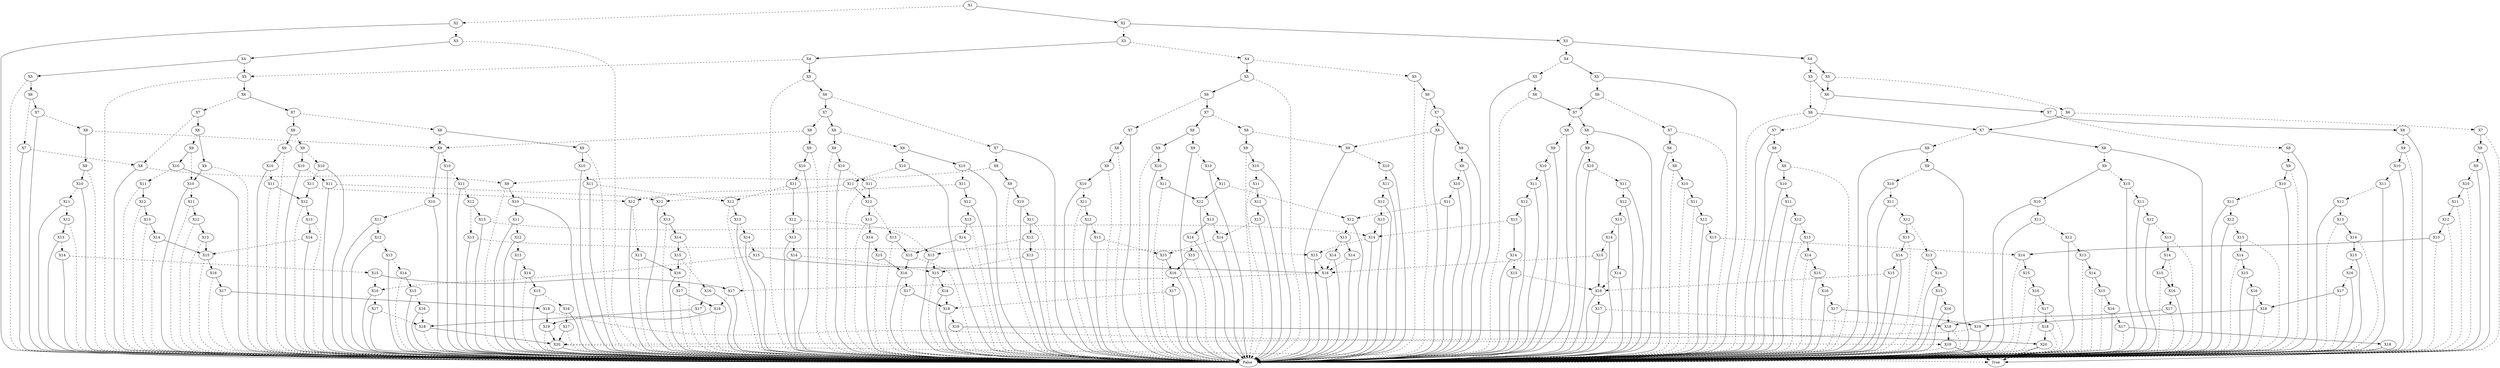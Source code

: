 digraph{140558034216528[label=X1]140558041349952[label="X2"]
140558034216528 -> 140558041349952[style=dashed label="" fontcolor = gray]
140558041343664[label="X3"]
140558041349952 -> 140558041343664[style=dashed label="" fontcolor = gray]
140558035255504[label="False"]
140558041343664 -> 140558035255504[style=dashed label="" fontcolor = gray]
140558033957360[label="X4 "]
140558041343664 -> 140558033957360 [label="" fontcolor = gray]
140558033958368[label="X5"]
140558033957360 -> 140558033958368[style=dashed label="" fontcolor = gray]
140558035255504[label="False"]
140558033958368 -> 140558035255504[style=dashed label="" fontcolor = gray]
140558039679184[label="X6 "]
140558033958368 -> 140558039679184 [label="" fontcolor = gray]
140558038868144[label="X7"]
140558039679184 -> 140558038868144[style=dashed label="" fontcolor = gray]
140558031782144[label="X8"]
140558038868144 -> 140558031782144[style=dashed label="" fontcolor = gray]
140558031794672[label="X9"]
140558031782144 -> 140558031794672[style=dashed label="" fontcolor = gray]
140558035255504[label="False"]
140558031794672 -> 140558035255504[style=dashed label="" fontcolor = gray]
140558031791984[label="X10 "]
140558031794672 -> 140558031791984 [label="" fontcolor = gray]
140558031789344[label="X11"]
140558031791984 -> 140558031789344[style=dashed label="" fontcolor = gray]
140558031785168[label="X12"]
140558031789344 -> 140558031785168[style=dashed label="" fontcolor = gray]
140558031791456[label="X13"]
140558031785168 -> 140558031791456[style=dashed label="" fontcolor = gray]
140558031789488[label="X14"]
140558031791456 -> 140558031789488[style=dashed label="" fontcolor = gray]
140558035255504[label="False"]
140558031789488 -> 140558035255504[style=dashed label="" fontcolor = gray]
140558031786656[label="X15 "]
140558031789488 -> 140558031786656 [label="" fontcolor = gray]
140558031791216[label="X16"]
140558031786656 -> 140558031791216[style=dashed label="" fontcolor = gray]
140558031783680[label="X17"]
140558031791216 -> 140558031783680[style=dashed label="" fontcolor = gray]
140558035255504[label="False"]
140558031783680 -> 140558035255504[style=dashed label="" fontcolor = gray]
140558031787808[label="X20 "]
140558031783680 -> 140558031787808 [label="" fontcolor = gray]
140558035260928[label="True"]
140558031787808 -> 140558035260928[style=dashed label="" fontcolor = gray]
140558035255504[label="False "]
140558031787808 -> 140558035255504 [label="" fontcolor = gray]
140558035255504[label="False "]
140558031791216 -> 140558035255504 [label="" fontcolor = gray]
140558035255504[label="False "]
140558031786656 -> 140558035255504 [label="" fontcolor = gray]
140558035255504[label="False "]
140558031791456 -> 140558035255504 [label="" fontcolor = gray]
140558035255504[label="False "]
140558031785168 -> 140558035255504 [label="" fontcolor = gray]
140558035255504[label="False "]
140558031789344 -> 140558035255504 [label="" fontcolor = gray]
140558035255504[label="False "]
140558031791984 -> 140558035255504 [label="" fontcolor = gray]
140558035255504[label="False "]
140558031782144 -> 140558035255504 [label="" fontcolor = gray]
140558031797168[label="X8 "]
140558038868144 -> 140558031797168 [label="" fontcolor = gray]
140558031784160[label="X9"]
140558031797168 -> 140558031784160[style=dashed label="" fontcolor = gray]
140558031796784[label="X10"]
140558031784160 -> 140558031796784[style=dashed label="" fontcolor = gray]
140558031786608[label="X11"]
140558031796784 -> 140558031786608[style=dashed label="" fontcolor = gray]
140558035255504[label="False"]
140558031786608 -> 140558035255504[style=dashed label="" fontcolor = gray]
140558031790928[label="X12 "]
140558031786608 -> 140558031790928 [label="" fontcolor = gray]
140558035255504[label="False"]
140558031790928 -> 140558035255504[style=dashed label="" fontcolor = gray]
140558031790688[label="X13 "]
140558031790928 -> 140558031790688 [label="" fontcolor = gray]
140558035255504[label="False"]
140558031790688 -> 140558035255504[style=dashed label="" fontcolor = gray]
140558031796016[label="X15 "]
140558031790688 -> 140558031796016 [label="" fontcolor = gray]
140558035255504[label="False"]
140558031796016 -> 140558035255504[style=dashed label="" fontcolor = gray]
140558031793472[label="X16 "]
140558031796016 -> 140558031793472 [label="" fontcolor = gray]
140558035255504[label="False"]
140558031793472 -> 140558035255504[style=dashed label="" fontcolor = gray]
140558031789104[label="X17 "]
140558031793472 -> 140558031789104 [label="" fontcolor = gray]
140558035255504[label="False"]
140558031789104 -> 140558035255504[style=dashed label="" fontcolor = gray]
140558031793040[label="X18 "]
140558031789104 -> 140558031793040 [label="" fontcolor = gray]
140558031793280[label="X19"]
140558031793040 -> 140558031793280[style=dashed label="" fontcolor = gray]
140558035255504[label="False"]
140558031793280 -> 140558035255504[style=dashed label="" fontcolor = gray]
140558035260928[label="True "]
140558031793280 -> 140558035260928 [label="" fontcolor = gray]
140558031785552[label="X19 "]
140558031793040 -> 140558031785552 [label="" fontcolor = gray]
140558035255504[label="False"]
140558031785552 -> 140558035255504[style=dashed label="" fontcolor = gray]
140558031787808[label="X20 "]
140558031785552 -> 140558031787808 [label="" fontcolor = gray]
140558035255504[label="False "]
140558031796784 -> 140558035255504 [label="" fontcolor = gray]
140558031793904[label="X10 "]
140558031784160 -> 140558031793904 [label="" fontcolor = gray]
140558031782288[label="X11"]
140558031793904 -> 140558031782288[style=dashed label="" fontcolor = gray]
140558035255504[label="False"]
140558031782288 -> 140558035255504[style=dashed label="" fontcolor = gray]
140558031789296[label="X12 "]
140558031782288 -> 140558031789296 [label="" fontcolor = gray]
140558035255504[label="False"]
140558031789296 -> 140558035255504[style=dashed label="" fontcolor = gray]
140558031789056[label="X13 "]
140558031789296 -> 140558031789056 [label="" fontcolor = gray]
140558035255504[label="False"]
140558031789056 -> 140558035255504[style=dashed label="" fontcolor = gray]
140558031797120[label="X14 "]
140558031789056 -> 140558031797120 [label="" fontcolor = gray]
140558035255504[label="False"]
140558031797120 -> 140558035255504[style=dashed label="" fontcolor = gray]
140558031796016[label="X15 "]
140558031797120 -> 140558031796016 [label="" fontcolor = gray]
140558035255504[label="False "]
140558031793904 -> 140558035255504 [label="" fontcolor = gray]
140558031790448[label="X9 "]
140558031797168 -> 140558031790448 [label="" fontcolor = gray]
140558035255504[label="False"]
140558031790448 -> 140558035255504[style=dashed label="" fontcolor = gray]
140558031796784[label="X10 "]
140558031790448 -> 140558031796784 [label="" fontcolor = gray]
140558038863248[label="X7 "]
140558039679184 -> 140558038863248 [label="" fontcolor = gray]
140558031796256[label="X8"]
140558038863248 -> 140558031796256[style=dashed label="" fontcolor = gray]
140558031794960[label="X9"]
140558031796256 -> 140558031794960[style=dashed label="" fontcolor = gray]
140558031796064[label="X10"]
140558031794960 -> 140558031796064[style=dashed label="" fontcolor = gray]
140558031787664[label="X11"]
140558031796064 -> 140558031787664[style=dashed label="" fontcolor = gray]
140558031791264[label="X12"]
140558031787664 -> 140558031791264[style=dashed label="" fontcolor = gray]
140558031788096[label="X13"]
140558031791264 -> 140558031788096[style=dashed label="" fontcolor = gray]
140558031786128[label="X15"]
140558031788096 -> 140558031786128[style=dashed label="" fontcolor = gray]
140558031783488[label="X16"]
140558031786128 -> 140558031783488[style=dashed label="" fontcolor = gray]
140558031782240[label="X17"]
140558031783488 -> 140558031782240[style=dashed label="" fontcolor = gray]
140558031791936[label="X18"]
140558031782240 -> 140558031791936[style=dashed label="" fontcolor = gray]
140558035255504[label="False"]
140558031791936 -> 140558035255504[style=dashed label="" fontcolor = gray]
140558031785552[label="X19 "]
140558031791936 -> 140558031785552 [label="" fontcolor = gray]
140558035255504[label="False "]
140558031782240 -> 140558035255504 [label="" fontcolor = gray]
140558035255504[label="False "]
140558031783488 -> 140558035255504 [label="" fontcolor = gray]
140558035255504[label="False "]
140558031786128 -> 140558035255504 [label="" fontcolor = gray]
140558035255504[label="False "]
140558031788096 -> 140558035255504 [label="" fontcolor = gray]
140558036527488[label="X13 "]
140558031791264 -> 140558036527488 [label="" fontcolor = gray]
140558038473824[label="X14"]
140558036527488 -> 140558038473824[style=dashed label="" fontcolor = gray]
140558031786128[label="X15"]
140558038473824 -> 140558031786128[style=dashed label="" fontcolor = gray]
140558035255504[label="False "]
140558038473824 -> 140558035255504 [label="" fontcolor = gray]
140558035255504[label="False "]
140558036527488 -> 140558035255504 [label="" fontcolor = gray]
140558035255504[label="False "]
140558031787664 -> 140558035255504 [label="" fontcolor = gray]
140558035255504[label="False "]
140558031796064 -> 140558035255504 [label="" fontcolor = gray]
140558038481792[label="X10 "]
140558031794960 -> 140558038481792 [label="" fontcolor = gray]
140558031797216[label="X11"]
140558038481792 -> 140558031797216[style=dashed label="" fontcolor = gray]
140558031784688[label="X12"]
140558031797216 -> 140558031784688[style=dashed label="" fontcolor = gray]
140558031791648[label="X13"]
140558031784688 -> 140558031791648[style=dashed label="" fontcolor = gray]
140558031782912[label="X14"]
140558031791648 -> 140558031782912[style=dashed label="" fontcolor = gray]
140558035255504[label="False"]
140558031782912 -> 140558035255504[style=dashed label="" fontcolor = gray]
140558031788528[label="X15 "]
140558031782912 -> 140558031788528 [label="" fontcolor = gray]
140558037537632[label="X16"]
140558031788528 -> 140558037537632[style=dashed label="" fontcolor = gray]
140558037538016[label="X18"]
140558037537632 -> 140558037538016[style=dashed label="" fontcolor = gray]
140558035255504[label="False"]
140558037538016 -> 140558035255504[style=dashed label="" fontcolor = gray]
140558031787808[label="X20 "]
140558037538016 -> 140558031787808 [label="" fontcolor = gray]
140558035255504[label="False "]
140558037537632 -> 140558035255504 [label="" fontcolor = gray]
140558035255504[label="False "]
140558031788528 -> 140558035255504 [label="" fontcolor = gray]
140558035255504[label="False "]
140558031791648 -> 140558035255504 [label="" fontcolor = gray]
140558035255504[label="False "]
140558031784688 -> 140558035255504 [label="" fontcolor = gray]
140558035255504[label="False "]
140558031797216 -> 140558035255504 [label="" fontcolor = gray]
140558035255504[label="False "]
140558038481792 -> 140558035255504 [label="" fontcolor = gray]
140558031793232[label="X9 "]
140558031796256 -> 140558031793232 [label="" fontcolor = gray]
140558035255504[label="False"]
140558031793232 -> 140558035255504[style=dashed label="" fontcolor = gray]
140558031785264[label="X10 "]
140558031793232 -> 140558031785264 [label="" fontcolor = gray]
140558031787232[label="X11"]
140558031785264 -> 140558031787232[style=dashed label="" fontcolor = gray]
140558037535712[label="X12"]
140558031787232 -> 140558037535712[style=dashed label="" fontcolor = gray]
140558035255504[label="False"]
140558037535712 -> 140558035255504[style=dashed label="" fontcolor = gray]
140558037536576[label="X13 "]
140558037535712 -> 140558037536576 [label="" fontcolor = gray]
140558037537728[label="X14"]
140558037536576 -> 140558037537728[style=dashed label="" fontcolor = gray]
140558037539216[label="X15"]
140558037537728 -> 140558037539216[style=dashed label="" fontcolor = gray]
140558037543056[label="X16"]
140558037539216 -> 140558037543056[style=dashed label="" fontcolor = gray]
140558037540080[label="X17"]
140558037543056 -> 140558037540080[style=dashed label="" fontcolor = gray]
140558037538016[label="X18"]
140558037540080 -> 140558037538016[style=dashed label="" fontcolor = gray]
140558035255504[label="False "]
140558037540080 -> 140558035255504 [label="" fontcolor = gray]
140558035255504[label="False "]
140558037543056 -> 140558035255504 [label="" fontcolor = gray]
140558031783488[label="X16 "]
140558037539216 -> 140558031783488 [label="" fontcolor = gray]
140558035255504[label="False "]
140558037537728 -> 140558035255504 [label="" fontcolor = gray]
140558035255504[label="False "]
140558037536576 -> 140558035255504 [label="" fontcolor = gray]
140558035255504[label="False "]
140558031787232 -> 140558035255504 [label="" fontcolor = gray]
140558035255504[label="False "]
140558031785264 -> 140558035255504 [label="" fontcolor = gray]
140558035269328[label="X8 "]
140558038863248 -> 140558035269328 [label="" fontcolor = gray]
140558031796688[label="X9"]
140558035269328 -> 140558031796688[style=dashed label="" fontcolor = gray]
140558031790400[label="X10"]
140558031796688 -> 140558031790400[style=dashed label="" fontcolor = gray]
140558037537536[label="X11"]
140558031790400 -> 140558037537536[style=dashed label="" fontcolor = gray]
140558037534368[label="X12"]
140558037537536 -> 140558037534368[style=dashed label="" fontcolor = gray]
140558037546128[label="X13"]
140558037534368 -> 140558037546128[style=dashed label="" fontcolor = gray]
140558035255504[label="False"]
140558037546128 -> 140558035255504[style=dashed label="" fontcolor = gray]
140558037538064[label="X16 "]
140558037546128 -> 140558037538064 [label="" fontcolor = gray]
140558037538640[label="X17"]
140558037538064 -> 140558037538640[style=dashed label="" fontcolor = gray]
140558035255504[label="False"]
140558037538640 -> 140558035255504[style=dashed label="" fontcolor = gray]
140558031791936[label="X18 "]
140558037538640 -> 140558031791936 [label="" fontcolor = gray]
140558035255504[label="False "]
140558037538064 -> 140558035255504 [label="" fontcolor = gray]
140558035255504[label="False "]
140558037534368 -> 140558035255504 [label="" fontcolor = gray]
140558037545024[label="X12 "]
140558037537536 -> 140558037545024 [label="" fontcolor = gray]
140558035255504[label="False"]
140558037545024 -> 140558035255504[style=dashed label="" fontcolor = gray]
140558037543104[label="X13 "]
140558037545024 -> 140558037543104 [label="" fontcolor = gray]
140558035255504[label="False"]
140558037543104 -> 140558035255504[style=dashed label="" fontcolor = gray]
140558037539648[label="X14 "]
140558037543104 -> 140558037539648 [label="" fontcolor = gray]
140558031796016[label="X15"]
140558037539648 -> 140558031796016[style=dashed label="" fontcolor = gray]
140558035255504[label="False "]
140558037539648 -> 140558035255504 [label="" fontcolor = gray]
140558035255504[label="False "]
140558031790400 -> 140558035255504 [label="" fontcolor = gray]
140558037540752[label="X10 "]
140558031796688 -> 140558037540752 [label="" fontcolor = gray]
140558037548528[label="X11"]
140558037540752 -> 140558037548528[style=dashed label="" fontcolor = gray]
140558037541568[label="X12"]
140558037548528 -> 140558037541568[style=dashed label="" fontcolor = gray]
140558037538112[label="X13"]
140558037541568 -> 140558037538112[style=dashed label="" fontcolor = gray]
140558035255504[label="False"]
140558037538112 -> 140558035255504[style=dashed label="" fontcolor = gray]
140558037542000[label="X14 "]
140558037538112 -> 140558037542000 [label="" fontcolor = gray]
140558035255504[label="False"]
140558037542000 -> 140558035255504[style=dashed label="" fontcolor = gray]
140558037537008[label="X15 "]
140558037542000 -> 140558037537008 [label="" fontcolor = gray]
140558037535760[label="X16"]
140558037537008 -> 140558037535760[style=dashed label="" fontcolor = gray]
140558037539360[label="X17"]
140558037535760 -> 140558037539360[style=dashed label="" fontcolor = gray]
140558035255504[label="False"]
140558037539360 -> 140558035255504[style=dashed label="" fontcolor = gray]
140558037538016[label="X18 "]
140558037539360 -> 140558037538016 [label="" fontcolor = gray]
140558035255504[label="False "]
140558037535760 -> 140558035255504 [label="" fontcolor = gray]
140558037538064[label="X16 "]
140558037537008 -> 140558037538064 [label="" fontcolor = gray]
140558035255504[label="False "]
140558037541568 -> 140558035255504 [label="" fontcolor = gray]
140558035255504[label="False "]
140558037548528 -> 140558035255504 [label="" fontcolor = gray]
140558035255504[label="False "]
140558037540752 -> 140558035255504 [label="" fontcolor = gray]
140558031789248[label="X9 "]
140558035269328 -> 140558031789248 [label="" fontcolor = gray]
140558035255504[label="False"]
140558031789248 -> 140558035255504[style=dashed label="" fontcolor = gray]
140558037544832[label="X10 "]
140558031789248 -> 140558037544832 [label="" fontcolor = gray]
140558037542816[label="X11"]
140558037544832 -> 140558037542816[style=dashed label="" fontcolor = gray]
140558035255504[label="False"]
140558037542816 -> 140558035255504[style=dashed label="" fontcolor = gray]
140558037545024[label="X12 "]
140558037542816 -> 140558037545024 [label="" fontcolor = gray]
140558035255504[label="False "]
140558037544832 -> 140558035255504 [label="" fontcolor = gray]
140558033960528[label="X5 "]
140558033957360 -> 140558033960528 [label="" fontcolor = gray]
140558035255504[label="False"]
140558033960528 -> 140558035255504[style=dashed label="" fontcolor = gray]
140558038863776[label="X6 "]
140558033960528 -> 140558038863776 [label="" fontcolor = gray]
140558031797024[label="X7"]
140558038863776 -> 140558031797024[style=dashed label="" fontcolor = gray]
140558031782144[label="X8"]
140558031797024 -> 140558031782144[style=dashed label="" fontcolor = gray]
140558035255504[label="False "]
140558031797024 -> 140558035255504 [label="" fontcolor = gray]
140558031795776[label="X7 "]
140558038863776 -> 140558031795776 [label="" fontcolor = gray]
140558037543344[label="X8"]
140558031795776 -> 140558037543344[style=dashed label="" fontcolor = gray]
140558031794960[label="X9"]
140558037543344 -> 140558031794960[style=dashed label="" fontcolor = gray]
140558037537296[label="X9 "]
140558037543344 -> 140558037537296 [label="" fontcolor = gray]
140558035255504[label="False"]
140558037537296 -> 140558035255504[style=dashed label="" fontcolor = gray]
140558037541184[label="X10 "]
140558037537296 -> 140558037541184 [label="" fontcolor = gray]
140558037545936[label="X11"]
140558037541184 -> 140558037545936[style=dashed label="" fontcolor = gray]
140558037538880[label="X12"]
140558037545936 -> 140558037538880[style=dashed label="" fontcolor = gray]
140558035255504[label="False"]
140558037538880 -> 140558035255504[style=dashed label="" fontcolor = gray]
140558037545360[label="X13 "]
140558037538880 -> 140558037545360 [label="" fontcolor = gray]
140558037546800[label="X14"]
140558037545360 -> 140558037546800[style=dashed label="" fontcolor = gray]
140558037546992[label="X15"]
140558037546800 -> 140558037546992[style=dashed label="" fontcolor = gray]
140558037543056[label="X16"]
140558037546992 -> 140558037543056[style=dashed label="" fontcolor = gray]
140558031782240[label="X17 "]
140558037546992 -> 140558031782240 [label="" fontcolor = gray]
140558035255504[label="False "]
140558037546800 -> 140558035255504 [label="" fontcolor = gray]
140558035255504[label="False "]
140558037545360 -> 140558035255504 [label="" fontcolor = gray]
140558035255504[label="False "]
140558037545936 -> 140558035255504 [label="" fontcolor = gray]
140558035255504[label="False "]
140558037541184 -> 140558035255504 [label="" fontcolor = gray]
140558035255504[label="False "]
140558031795776 -> 140558035255504 [label="" fontcolor = gray]
140558035255504[label="False "]
140558041349952 -> 140558035255504 [label="" fontcolor = gray]
140558041340928[label="X2 "]
140558034216528 -> 140558041340928 [label="" fontcolor = gray]
140558035276640[label="X3"]
140558041340928 -> 140558035276640[style=dashed label="" fontcolor = gray]
140558039691712[label="X4"]
140558035276640 -> 140558039691712[style=dashed label="" fontcolor = gray]
140558031797936[label="X5"]
140558039691712 -> 140558031797936[style=dashed label="" fontcolor = gray]
140558035255504[label="False"]
140558031797936 -> 140558035255504[style=dashed label="" fontcolor = gray]
140558037532976[label="X6 "]
140558031797936 -> 140558037532976 [label="" fontcolor = gray]
140558035255504[label="False"]
140558037532976 -> 140558035255504[style=dashed label="" fontcolor = gray]
140558037541664[label="X7 "]
140558037532976 -> 140558037541664 [label="" fontcolor = gray]
140558037542528[label="X8"]
140558037541664 -> 140558037542528[style=dashed label="" fontcolor = gray]
140558037545456[label="X9"]
140558037542528 -> 140558037545456[style=dashed label="" fontcolor = gray]
140558037544496[label="X10"]
140558037545456 -> 140558037544496[style=dashed label="" fontcolor = gray]
140558037533984[label="X11"]
140558037544496 -> 140558037533984[style=dashed label="" fontcolor = gray]
140558037542912[label="X12"]
140558037533984 -> 140558037542912[style=dashed label="" fontcolor = gray]
140558037538496[label="X13"]
140558037542912 -> 140558037538496[style=dashed label="" fontcolor = gray]
140558038473824[label="X14"]
140558037538496 -> 140558038473824[style=dashed label="" fontcolor = gray]
140558035255504[label="False "]
140558037538496 -> 140558035255504 [label="" fontcolor = gray]
140558035255504[label="False "]
140558037542912 -> 140558035255504 [label="" fontcolor = gray]
140558035255504[label="False "]
140558037533984 -> 140558035255504 [label="" fontcolor = gray]
140558035255504[label="False "]
140558037544496 -> 140558035255504 [label="" fontcolor = gray]
140558035255504[label="False "]
140558037545456 -> 140558035255504 [label="" fontcolor = gray]
140558035255504[label="False "]
140558037542528 -> 140558035255504 [label="" fontcolor = gray]
140558037544688[label="X8 "]
140558037541664 -> 140558037544688 [label="" fontcolor = gray]
140558037543920[label="X9"]
140558037544688 -> 140558037543920[style=dashed label="" fontcolor = gray]
140558037545600[label="X10"]
140558037543920 -> 140558037545600[style=dashed label="" fontcolor = gray]
140558037545216[label="X11"]
140558037545600 -> 140558037545216[style=dashed label="" fontcolor = gray]
140558037537968[label="X12"]
140558037545216 -> 140558037537968[style=dashed label="" fontcolor = gray]
140558037548432[label="X13"]
140558037537968 -> 140558037548432[style=dashed label="" fontcolor = gray]
140558037548864[label="X14"]
140558037548432 -> 140558037548864[style=dashed label="" fontcolor = gray]
140558031783488[label="X16"]
140558037548864 -> 140558031783488[style=dashed label="" fontcolor = gray]
140558035255504[label="False "]
140558037548864 -> 140558035255504 [label="" fontcolor = gray]
140558037538400[label="X14 "]
140558037548432 -> 140558037538400 [label="" fontcolor = gray]
140558031783488[label="X16"]
140558037538400 -> 140558031783488[style=dashed label="" fontcolor = gray]
140558035255504[label="False "]
140558037538400 -> 140558035255504 [label="" fontcolor = gray]
140558035255504[label="False "]
140558037537968 -> 140558035255504 [label="" fontcolor = gray]
140558035255504[label="False "]
140558037545216 -> 140558035255504 [label="" fontcolor = gray]
140558035255504[label="False "]
140558037545600 -> 140558035255504 [label="" fontcolor = gray]
140558035255504[label="False "]
140558037543920 -> 140558035255504 [label="" fontcolor = gray]
140558035255504[label="False "]
140558037544688 -> 140558035255504 [label="" fontcolor = gray]
140558037548240[label="X5 "]
140558039691712 -> 140558037548240 [label="" fontcolor = gray]
140558035255504[label="False"]
140558037548240 -> 140558035255504[style=dashed label="" fontcolor = gray]
140558037545168[label="X6 "]
140558037548240 -> 140558037545168 [label="" fontcolor = gray]
140558037547280[label="X7"]
140558037545168 -> 140558037547280[style=dashed label="" fontcolor = gray]
140558037538928[label="X8"]
140558037547280 -> 140558037538928[style=dashed label="" fontcolor = gray]
140558035255504[label="False"]
140558037538928 -> 140558035255504[style=dashed label="" fontcolor = gray]
140558038239216[label="X9 "]
140558037538928 -> 140558038239216 [label="" fontcolor = gray]
140558035255504[label="False"]
140558038239216 -> 140558035255504[style=dashed label="" fontcolor = gray]
140558038253520[label="X10 "]
140558038239216 -> 140558038253520 [label="" fontcolor = gray]
140558038247568[label="X11"]
140558038253520 -> 140558038247568[style=dashed label="" fontcolor = gray]
140558035255504[label="False"]
140558038247568 -> 140558035255504[style=dashed label="" fontcolor = gray]
140558038246272[label="X12 "]
140558038247568 -> 140558038246272 [label="" fontcolor = gray]
140558038246560[label="X13"]
140558038246272 -> 140558038246560[style=dashed label="" fontcolor = gray]
140558038237440[label="X15"]
140558038246560 -> 140558038237440[style=dashed label="" fontcolor = gray]
140558035255504[label="False"]
140558038237440 -> 140558035255504[style=dashed label="" fontcolor = gray]
140558038251264[label="X16 "]
140558038237440 -> 140558038251264 [label="" fontcolor = gray]
140558038249968[label="X17"]
140558038251264 -> 140558038249968[style=dashed label="" fontcolor = gray]
140558038245408[label="X18"]
140558038249968 -> 140558038245408[style=dashed label="" fontcolor = gray]
140558038247184[label="X19"]
140558038245408 -> 140558038247184[style=dashed label="" fontcolor = gray]
140558035255504[label="False"]
140558038247184 -> 140558035255504[style=dashed label="" fontcolor = gray]
140558038242336[label="X20 "]
140558038247184 -> 140558038242336 [label="" fontcolor = gray]
140558035255504[label="False"]
140558038242336 -> 140558035255504[style=dashed label="" fontcolor = gray]
140558035260928[label="True "]
140558038242336 -> 140558035260928 [label="" fontcolor = gray]
140558035255504[label="False "]
140558038245408 -> 140558035255504 [label="" fontcolor = gray]
140558035255504[label="False "]
140558038249968 -> 140558035255504 [label="" fontcolor = gray]
140558035255504[label="False "]
140558038251264 -> 140558035255504 [label="" fontcolor = gray]
140558035255504[label="False "]
140558038246560 -> 140558035255504 [label="" fontcolor = gray]
140558035255504[label="False "]
140558038246272 -> 140558035255504 [label="" fontcolor = gray]
140558035255504[label="False "]
140558038253520 -> 140558035255504 [label="" fontcolor = gray]
140558035255504[label="False "]
140558037547280 -> 140558035255504 [label="" fontcolor = gray]
140558037540848[label="X7 "]
140558037545168 -> 140558037540848 [label="" fontcolor = gray]
140558037547952[label="X8"]
140558037540848 -> 140558037547952[style=dashed label="" fontcolor = gray]
140558037545456[label="X9"]
140558037547952 -> 140558037545456[style=dashed label="" fontcolor = gray]
140558038237248[label="X9 "]
140558037547952 -> 140558038237248 [label="" fontcolor = gray]
140558035255504[label="False"]
140558038237248 -> 140558035255504[style=dashed label="" fontcolor = gray]
140558038240176[label="X10 "]
140558038237248 -> 140558038240176 [label="" fontcolor = gray]
140558038239120[label="X11"]
140558038240176 -> 140558038239120[style=dashed label="" fontcolor = gray]
140558035255504[label="False"]
140558038239120 -> 140558035255504[style=dashed label="" fontcolor = gray]
140558038248816[label="X12 "]
140558038239120 -> 140558038248816 [label="" fontcolor = gray]
140558038237968[label="X13"]
140558038248816 -> 140558038237968[style=dashed label="" fontcolor = gray]
140558038245360[label="X14"]
140558038237968 -> 140558038245360[style=dashed label="" fontcolor = gray]
140558038237440[label="X15"]
140558038245360 -> 140558038237440[style=dashed label="" fontcolor = gray]
140558035255504[label="False "]
140558038245360 -> 140558035255504 [label="" fontcolor = gray]
140558035255504[label="False "]
140558038237968 -> 140558035255504 [label="" fontcolor = gray]
140558035255504[label="False "]
140558038248816 -> 140558035255504 [label="" fontcolor = gray]
140558035255504[label="False "]
140558038240176 -> 140558035255504 [label="" fontcolor = gray]
140558038239456[label="X8 "]
140558037540848 -> 140558038239456 [label="" fontcolor = gray]
140558038245120[label="X9"]
140558038239456 -> 140558038245120[style=dashed label="" fontcolor = gray]
140558038244928[label="X10"]
140558038245120 -> 140558038244928[style=dashed label="" fontcolor = gray]
140558038251216[label="X11"]
140558038244928 -> 140558038251216[style=dashed label="" fontcolor = gray]
140558037537968[label="X12"]
140558038251216 -> 140558037537968[style=dashed label="" fontcolor = gray]
140558038237296[label="X12 "]
140558038251216 -> 140558038237296 [label="" fontcolor = gray]
140558038253136[label="X13"]
140558038237296 -> 140558038253136[style=dashed label="" fontcolor = gray]
140558038245360[label="X14"]
140558038253136 -> 140558038245360[style=dashed label="" fontcolor = gray]
140558038249104[label="X14 "]
140558038253136 -> 140558038249104 [label="" fontcolor = gray]
140558038241808[label="X15"]
140558038249104 -> 140558038241808[style=dashed label="" fontcolor = gray]
140558035255504[label="False"]
140558038241808 -> 140558035255504[style=dashed label="" fontcolor = gray]
140558038251264[label="X16 "]
140558038241808 -> 140558038251264 [label="" fontcolor = gray]
140558035255504[label="False "]
140558038249104 -> 140558035255504 [label="" fontcolor = gray]
140558035255504[label="False "]
140558038237296 -> 140558035255504 [label="" fontcolor = gray]
140558035255504[label="False "]
140558038244928 -> 140558035255504 [label="" fontcolor = gray]
140558035255504[label="False "]
140558038245120 -> 140558035255504 [label="" fontcolor = gray]
140558038243008[label="X9 "]
140558038239456 -> 140558038243008 [label="" fontcolor = gray]
140558035255504[label="False"]
140558038243008 -> 140558035255504[style=dashed label="" fontcolor = gray]
140558038243344[label="X10 "]
140558038243008 -> 140558038243344 [label="" fontcolor = gray]
140558038240752[label="X11"]
140558038243344 -> 140558038240752[style=dashed label="" fontcolor = gray]
140558035255504[label="False"]
140558038240752 -> 140558035255504[style=dashed label="" fontcolor = gray]
140558038237296[label="X12 "]
140558038240752 -> 140558038237296 [label="" fontcolor = gray]
140558035255504[label="False "]
140558038243344 -> 140558035255504 [label="" fontcolor = gray]
140558038866416[label="X4 "]
140558035276640 -> 140558038866416 [label="" fontcolor = gray]
140558033958368[label="X5"]
140558038866416 -> 140558033958368[style=dashed label="" fontcolor = gray]
140558037534512[label="X5 "]
140558038866416 -> 140558037534512 [label="" fontcolor = gray]
140558035255504[label="False"]
140558037534512 -> 140558035255504[style=dashed label="" fontcolor = gray]
140558038244496[label="X6 "]
140558037534512 -> 140558038244496 [label="" fontcolor = gray]
140558039705648[label="X7"]
140558038244496 -> 140558039705648[style=dashed label="" fontcolor = gray]
140558039701952[label="X8"]
140558039705648 -> 140558039701952[style=dashed label="" fontcolor = gray]
140558031794672[label="X9"]
140558039701952 -> 140558031794672[style=dashed label="" fontcolor = gray]
140558039704592[label="X9 "]
140558039701952 -> 140558039704592 [label="" fontcolor = gray]
140558035255504[label="False"]
140558039704592 -> 140558035255504[style=dashed label="" fontcolor = gray]
140558039698784[label="X10 "]
140558039704592 -> 140558039698784 [label="" fontcolor = gray]
140558039701568[label="X11"]
140558039698784 -> 140558039701568[style=dashed label="" fontcolor = gray]
140558035255504[label="False"]
140558039701568 -> 140558035255504[style=dashed label="" fontcolor = gray]
140558039704544[label="X12 "]
140558039701568 -> 140558039704544 [label="" fontcolor = gray]
140558039707040[label="X13"]
140558039704544 -> 140558039707040[style=dashed label="" fontcolor = gray]
140558039706608[label="X15"]
140558039707040 -> 140558039706608[style=dashed label="" fontcolor = gray]
140558035255504[label="False"]
140558039706608 -> 140558035255504[style=dashed label="" fontcolor = gray]
140558039710736[label="X16 "]
140558039706608 -> 140558039710736 [label="" fontcolor = gray]
140558038245408[label="X18"]
140558039710736 -> 140558038245408[style=dashed label="" fontcolor = gray]
140558035255504[label="False "]
140558039710736 -> 140558035255504 [label="" fontcolor = gray]
140558035255504[label="False "]
140558039707040 -> 140558035255504 [label="" fontcolor = gray]
140558039708816[label="X13 "]
140558039704544 -> 140558039708816 [label="" fontcolor = gray]
140558039706608[label="X15"]
140558039708816 -> 140558039706608[style=dashed label="" fontcolor = gray]
140558035255504[label="False "]
140558039708816 -> 140558035255504 [label="" fontcolor = gray]
140558035255504[label="False "]
140558039698784 -> 140558035255504 [label="" fontcolor = gray]
140558035255504[label="False "]
140558039705648 -> 140558035255504 [label="" fontcolor = gray]
140558039698160[label="X7 "]
140558038244496 -> 140558039698160 [label="" fontcolor = gray]
140558039698448[label="X8"]
140558039698160 -> 140558039698448[style=dashed label="" fontcolor = gray]
140558031794960[label="X9"]
140558039698448 -> 140558031794960[style=dashed label="" fontcolor = gray]
140558039701712[label="X9 "]
140558039698448 -> 140558039701712 [label="" fontcolor = gray]
140558035255504[label="False"]
140558039701712 -> 140558035255504[style=dashed label="" fontcolor = gray]
140558039698112[label="X10 "]
140558039701712 -> 140558039698112 [label="" fontcolor = gray]
140558037953424[label="X11"]
140558039698112 -> 140558037953424[style=dashed label="" fontcolor = gray]
140558037535712[label="X12"]
140558037953424 -> 140558037535712[style=dashed label="" fontcolor = gray]
140558037955152[label="X12 "]
140558037953424 -> 140558037955152 [label="" fontcolor = gray]
140558039707040[label="X13"]
140558037955152 -> 140558039707040[style=dashed label="" fontcolor = gray]
140558037955584[label="X13 "]
140558037955152 -> 140558037955584 [label="" fontcolor = gray]
140558037956112[label="X14"]
140558037955584 -> 140558037956112[style=dashed label="" fontcolor = gray]
140558039706608[label="X15"]
140558037956112 -> 140558039706608[style=dashed label="" fontcolor = gray]
140558035255504[label="False "]
140558037956112 -> 140558035255504 [label="" fontcolor = gray]
140558035255504[label="False "]
140558037955584 -> 140558035255504 [label="" fontcolor = gray]
140558035255504[label="False "]
140558039698112 -> 140558035255504 [label="" fontcolor = gray]
140558039696720[label="X8 "]
140558039698160 -> 140558039696720 [label="" fontcolor = gray]
140558039709440[label="X9"]
140558039696720 -> 140558039709440[style=dashed label="" fontcolor = gray]
140558037949824[label="X10"]
140558039709440 -> 140558037949824[style=dashed label="" fontcolor = gray]
140558037955680[label="X11"]
140558037949824 -> 140558037955680[style=dashed label="" fontcolor = gray]
140558037534368[label="X12"]
140558037955680 -> 140558037534368[style=dashed label="" fontcolor = gray]
140558031793520[label="X12 "]
140558037955680 -> 140558031793520 [label="" fontcolor = gray]
140558031783776[label="X13"]
140558031793520 -> 140558031783776[style=dashed label="" fontcolor = gray]
140558035255504[label="False"]
140558031783776 -> 140558035255504[style=dashed label="" fontcolor = gray]
140558031787568[label="X15 "]
140558031783776 -> 140558031787568 [label="" fontcolor = gray]
140558035255504[label="False"]
140558031787568 -> 140558035255504[style=dashed label="" fontcolor = gray]
140558031784016[label="X16 "]
140558031787568 -> 140558031784016 [label="" fontcolor = gray]
140558031784544[label="X17"]
140558031784016 -> 140558031784544[style=dashed label="" fontcolor = gray]
140558035255504[label="False"]
140558031784544 -> 140558035255504[style=dashed label="" fontcolor = gray]
140558038245408[label="X18 "]
140558031784544 -> 140558038245408 [label="" fontcolor = gray]
140558035255504[label="False "]
140558031784016 -> 140558035255504 [label="" fontcolor = gray]
140558031789152[label="X13 "]
140558031793520 -> 140558031789152 [label="" fontcolor = gray]
140558035255504[label="False"]
140558031789152 -> 140558035255504[style=dashed label="" fontcolor = gray]
140558031784928[label="X14 "]
140558031789152 -> 140558031784928 [label="" fontcolor = gray]
140558031787856[label="X15"]
140558031784928 -> 140558031787856[style=dashed label="" fontcolor = gray]
140558035255504[label="False"]
140558031787856 -> 140558035255504[style=dashed label="" fontcolor = gray]
140558031784016[label="X16 "]
140558031787856 -> 140558031784016 [label="" fontcolor = gray]
140558035255504[label="False "]
140558031784928 -> 140558035255504 [label="" fontcolor = gray]
140558035255504[label="False "]
140558037949824 -> 140558035255504 [label="" fontcolor = gray]
140558031788240[label="X10 "]
140558039709440 -> 140558031788240 [label="" fontcolor = gray]
140558031785072[label="X11"]
140558031788240 -> 140558031785072[style=dashed label="" fontcolor = gray]
140558037541568[label="X12"]
140558031785072 -> 140558037541568[style=dashed label="" fontcolor = gray]
140558031790352[label="X12 "]
140558031785072 -> 140558031790352 [label="" fontcolor = gray]
140558031785216[label="X13"]
140558031790352 -> 140558031785216[style=dashed label="" fontcolor = gray]
140558035255504[label="False"]
140558031785216 -> 140558035255504[style=dashed label="" fontcolor = gray]
140558031789008[label="X14 "]
140558031785216 -> 140558031789008 [label="" fontcolor = gray]
140558035255504[label="False"]
140558031789008 -> 140558035255504[style=dashed label="" fontcolor = gray]
140558031787568[label="X15 "]
140558031789008 -> 140558031787568 [label="" fontcolor = gray]
140558035255504[label="False "]
140558031790352 -> 140558035255504 [label="" fontcolor = gray]
140558035255504[label="False "]
140558031788240 -> 140558035255504 [label="" fontcolor = gray]
140558039699456[label="X9 "]
140558039696720 -> 140558039699456 [label="" fontcolor = gray]
140558035255504[label="False"]
140558039699456 -> 140558035255504[style=dashed label="" fontcolor = gray]
140558031797888[label="X10 "]
140558039699456 -> 140558031797888 [label="" fontcolor = gray]
140558031786032[label="X11"]
140558031797888 -> 140558031786032[style=dashed label="" fontcolor = gray]
140558035255504[label="False"]
140558031786032 -> 140558035255504[style=dashed label="" fontcolor = gray]
140558031793520[label="X12 "]
140558031786032 -> 140558031793520 [label="" fontcolor = gray]
140558035255504[label="False "]
140558031797888 -> 140558035255504 [label="" fontcolor = gray]
140558037539120[label="X3 "]
140558041340928 -> 140558037539120 [label="" fontcolor = gray]
140558039709536[label="X4"]
140558037539120 -> 140558039709536[style=dashed label="" fontcolor = gray]
140558039698208[label="X5"]
140558039709536 -> 140558039698208[style=dashed label="" fontcolor = gray]
140558031795728[label="X6"]
140558039698208 -> 140558031795728[style=dashed label="" fontcolor = gray]
140558035255504[label="False"]
140558031795728 -> 140558035255504[style=dashed label="" fontcolor = gray]
140558031794336[label="X7 "]
140558031795728 -> 140558031794336 [label="" fontcolor = gray]
140558031791168[label="X8"]
140558031794336 -> 140558031791168[style=dashed label="" fontcolor = gray]
140558031796880[label="X9"]
140558031791168 -> 140558031796880[style=dashed label="" fontcolor = gray]
140558031796832[label="X10"]
140558031796880 -> 140558031796832[style=dashed label="" fontcolor = gray]
140558031782624[label="X11"]
140558031796832 -> 140558031782624[style=dashed label="" fontcolor = gray]
140558031792704[label="X12"]
140558031782624 -> 140558031792704[style=dashed label="" fontcolor = gray]
140558031789968[label="X13"]
140558031792704 -> 140558031789968[style=dashed label="" fontcolor = gray]
140558038473824[label="X14"]
140558031789968 -> 140558038473824[style=dashed label="" fontcolor = gray]
140558031793616[label="X14 "]
140558031789968 -> 140558031793616 [label="" fontcolor = gray]
140558031788192[label="X15"]
140558031793616 -> 140558031788192[style=dashed label="" fontcolor = gray]
140558038865120[label="X16"]
140558031788192 -> 140558038865120[style=dashed label="" fontcolor = gray]
140558038862048[label="X17"]
140558038865120 -> 140558038862048[style=dashed label="" fontcolor = gray]
140558038873040[label="X18"]
140558038862048 -> 140558038873040[style=dashed label="" fontcolor = gray]
140558035255504[label="False"]
140558038873040 -> 140558035255504[style=dashed label="" fontcolor = gray]
140558031793280[label="X19 "]
140558038873040 -> 140558031793280 [label="" fontcolor = gray]
140558035255504[label="False "]
140558038862048 -> 140558035255504 [label="" fontcolor = gray]
140558035255504[label="False "]
140558038865120 -> 140558035255504 [label="" fontcolor = gray]
140558035255504[label="False "]
140558031788192 -> 140558035255504 [label="" fontcolor = gray]
140558035255504[label="False "]
140558031793616 -> 140558035255504 [label="" fontcolor = gray]
140558035255504[label="False "]
140558031792704 -> 140558035255504 [label="" fontcolor = gray]
140558035255504[label="False "]
140558031782624 -> 140558035255504 [label="" fontcolor = gray]
140558035255504[label="False "]
140558031796832 -> 140558035255504 [label="" fontcolor = gray]
140558035255504[label="False "]
140558031796880 -> 140558035255504 [label="" fontcolor = gray]
140558035255504[label="False "]
140558031791168 -> 140558035255504 [label="" fontcolor = gray]
140558031792416[label="X8 "]
140558031794336 -> 140558031792416 [label="" fontcolor = gray]
140558031791504[label="X9"]
140558031792416 -> 140558031791504[style=dashed label="" fontcolor = gray]
140558031789200[label="X10"]
140558031791504 -> 140558031789200[style=dashed label="" fontcolor = gray]
140558038864160[label="X11"]
140558031789200 -> 140558038864160[style=dashed label="" fontcolor = gray]
140558038871696[label="X12"]
140558038864160 -> 140558038871696[style=dashed label="" fontcolor = gray]
140558038873664[label="X13"]
140558038871696 -> 140558038873664[style=dashed label="" fontcolor = gray]
140558038870736[label="X14"]
140558038873664 -> 140558038870736[style=dashed label="" fontcolor = gray]
140558038875488[label="X15"]
140558038870736 -> 140558038875488[style=dashed label="" fontcolor = gray]
140558031783488[label="X16"]
140558038875488 -> 140558031783488[style=dashed label="" fontcolor = gray]
140558038865120[label="X16 "]
140558038875488 -> 140558038865120 [label="" fontcolor = gray]
140558035255504[label="False "]
140558038870736 -> 140558035255504 [label="" fontcolor = gray]
140558038860512[label="X14 "]
140558038873664 -> 140558038860512 [label="" fontcolor = gray]
140558038865120[label="X16"]
140558038860512 -> 140558038865120[style=dashed label="" fontcolor = gray]
140558035255504[label="False "]
140558038860512 -> 140558035255504 [label="" fontcolor = gray]
140558035255504[label="False "]
140558038871696 -> 140558035255504 [label="" fontcolor = gray]
140558035255504[label="False "]
140558038864160 -> 140558035255504 [label="" fontcolor = gray]
140558035255504[label="False "]
140558031789200 -> 140558035255504 [label="" fontcolor = gray]
140558035255504[label="False "]
140558031791504 -> 140558035255504 [label="" fontcolor = gray]
140558035255504[label="False "]
140558031792416 -> 140558035255504 [label="" fontcolor = gray]
140558035255504[label="False "]
140558039698208 -> 140558035255504 [label="" fontcolor = gray]
140558039699408[label="X5 "]
140558039709536 -> 140558039699408 [label="" fontcolor = gray]
140558031782576[label="X6"]
140558039699408 -> 140558031782576[style=dashed label="" fontcolor = gray]
140558031784976[label="X7"]
140558031782576 -> 140558031784976[style=dashed label="" fontcolor = gray]
140558035255504[label="False"]
140558031784976 -> 140558035255504[style=dashed label="" fontcolor = gray]
140558038869728[label="X8 "]
140558031784976 -> 140558038869728 [label="" fontcolor = gray]
140558038871360[label="X9"]
140558038869728 -> 140558038871360[style=dashed label="" fontcolor = gray]
140558035255504[label="False"]
140558038871360 -> 140558035255504[style=dashed label="" fontcolor = gray]
140558037687776[label="X10 "]
140558038871360 -> 140558037687776 [label="" fontcolor = gray]
140558035255504[label="False"]
140558037687776 -> 140558035255504[style=dashed label="" fontcolor = gray]
140558037688832[label="X11 "]
140558037687776 -> 140558037688832 [label="" fontcolor = gray]
140558035255504[label="False"]
140558037688832 -> 140558035255504[style=dashed label="" fontcolor = gray]
140558037695504[label="X12 "]
140558037688832 -> 140558037695504 [label="" fontcolor = gray]
140558037691760[label="X13"]
140558037695504 -> 140558037691760[style=dashed label="" fontcolor = gray]
140558037696224[label="X14"]
140558037691760 -> 140558037696224[style=dashed label="" fontcolor = gray]
140558035255504[label="False"]
140558037696224 -> 140558035255504[style=dashed label="" fontcolor = gray]
140558037689744[label="X15 "]
140558037696224 -> 140558037689744 [label="" fontcolor = gray]
140558035255504[label="False"]
140558037689744 -> 140558035255504[style=dashed label="" fontcolor = gray]
140558037695168[label="X16 "]
140558037689744 -> 140558037695168 [label="" fontcolor = gray]
140558035255504[label="False"]
140558037695168 -> 140558035255504[style=dashed label="" fontcolor = gray]
140558037684704[label="X17 "]
140558037695168 -> 140558037684704 [label="" fontcolor = gray]
140558035255504[label="False"]
140558037684704 -> 140558035255504[style=dashed label="" fontcolor = gray]
140558037691376[label="X18 "]
140558037684704 -> 140558037691376 [label="" fontcolor = gray]
140558035255504[label="False"]
140558037691376 -> 140558035255504[style=dashed label="" fontcolor = gray]
140558038242336[label="X20 "]
140558037691376 -> 140558038242336 [label="" fontcolor = gray]
140558035255504[label="False "]
140558037691760 -> 140558035255504 [label="" fontcolor = gray]
140558035255504[label="False "]
140558037695504 -> 140558035255504 [label="" fontcolor = gray]
140558035255504[label="False "]
140558038869728 -> 140558035255504 [label="" fontcolor = gray]
140558031794336[label="X7 "]
140558031782576 -> 140558031794336 [label="" fontcolor = gray]
140558035255504[label="False "]
140558039699408 -> 140558035255504 [label="" fontcolor = gray]
140558037684512[label="X4 "]
140558037539120 -> 140558037684512 [label="" fontcolor = gray]
140558037693680[label="X5"]
140558037684512 -> 140558037693680[style=dashed label="" fontcolor = gray]
140558037693296[label="X6"]
140558037693680 -> 140558037693296[style=dashed label="" fontcolor = gray]
140558035255504[label="False"]
140558037693296 -> 140558035255504[style=dashed label="" fontcolor = gray]
140558037688400[label="X7 "]
140558037693296 -> 140558037688400 [label="" fontcolor = gray]
140558037694064[label="X8"]
140558037688400 -> 140558037694064[style=dashed label="" fontcolor = gray]
140558037689408[label="X9"]
140558037694064 -> 140558037689408[style=dashed label="" fontcolor = gray]
140558037694256[label="X10"]
140558037689408 -> 140558037694256[style=dashed label="" fontcolor = gray]
140558037684368[label="X11"]
140558037694256 -> 140558037684368[style=dashed label="" fontcolor = gray]
140558037686384[label="X12"]
140558037684368 -> 140558037686384[style=dashed label="" fontcolor = gray]
140558037690320[label="X13"]
140558037686384 -> 140558037690320[style=dashed label="" fontcolor = gray]
140558035255504[label="False"]
140558037690320 -> 140558035255504[style=dashed label="" fontcolor = gray]
140558037681200[label="X14 "]
140558037690320 -> 140558037681200 [label="" fontcolor = gray]
140558037693728[label="X15"]
140558037681200 -> 140558037693728[style=dashed label="" fontcolor = gray]
140558037689312[label="X16"]
140558037693728 -> 140558037689312[style=dashed label="" fontcolor = gray]
140558038873040[label="X18"]
140558037689312 -> 140558038873040[style=dashed label="" fontcolor = gray]
140558035255504[label="False "]
140558037689312 -> 140558035255504 [label="" fontcolor = gray]
140558035255504[label="False "]
140558037693728 -> 140558035255504 [label="" fontcolor = gray]
140558035255504[label="False "]
140558037681200 -> 140558035255504 [label="" fontcolor = gray]
140558037685280[label="X13 "]
140558037686384 -> 140558037685280 [label="" fontcolor = gray]
140558035255504[label="False"]
140558037685280 -> 140558035255504[style=dashed label="" fontcolor = gray]
140558037682208[label="X14 "]
140558037685280 -> 140558037682208 [label="" fontcolor = gray]
140558037688592[label="X15"]
140558037682208 -> 140558037688592[style=dashed label="" fontcolor = gray]
140558038865120[label="X16"]
140558037688592 -> 140558038865120[style=dashed label="" fontcolor = gray]
140558035255504[label="False "]
140558037688592 -> 140558035255504 [label="" fontcolor = gray]
140558035255504[label="False "]
140558037682208 -> 140558035255504 [label="" fontcolor = gray]
140558035255504[label="False "]
140558037684368 -> 140558035255504 [label="" fontcolor = gray]
140558035255504[label="False "]
140558037694256 -> 140558035255504 [label="" fontcolor = gray]
140558035255504[label="False "]
140558037689408 -> 140558035255504 [label="" fontcolor = gray]
140558035255504[label="False "]
140558037694064 -> 140558035255504 [label="" fontcolor = gray]
140558037688688[label="X8 "]
140558037688400 -> 140558037688688 [label="" fontcolor = gray]
140558037681872[label="X9"]
140558037688688 -> 140558037681872[style=dashed label="" fontcolor = gray]
140558037695744[label="X10"]
140558037681872 -> 140558037695744[style=dashed label="" fontcolor = gray]
140558037692912[label="X11"]
140558037695744 -> 140558037692912[style=dashed label="" fontcolor = gray]
140558037687584[label="X12"]
140558037692912 -> 140558037687584[style=dashed label="" fontcolor = gray]
140558037692480[label="X13"]
140558037687584 -> 140558037692480[style=dashed label="" fontcolor = gray]
140558035255504[label="False"]
140558037692480 -> 140558035255504[style=dashed label="" fontcolor = gray]
140558037690944[label="X14 "]
140558037692480 -> 140558037690944 [label="" fontcolor = gray]
140558037692816[label="X16"]
140558037690944 -> 140558037692816[style=dashed label="" fontcolor = gray]
140558037686528[label="X17"]
140558037692816 -> 140558037686528[style=dashed label="" fontcolor = gray]
140558035255504[label="False"]
140558037686528 -> 140558035255504[style=dashed label="" fontcolor = gray]
140558038873040[label="X18 "]
140558037686528 -> 140558038873040 [label="" fontcolor = gray]
140558035255504[label="False "]
140558037692816 -> 140558035255504 [label="" fontcolor = gray]
140558037690848[label="X15 "]
140558037690944 -> 140558037690848 [label="" fontcolor = gray]
140558035255504[label="False"]
140558037690848 -> 140558035255504[style=dashed label="" fontcolor = gray]
140558037692816[label="X16 "]
140558037690848 -> 140558037692816 [label="" fontcolor = gray]
140558035255504[label="False "]
140558037687584 -> 140558035255504 [label="" fontcolor = gray]
140558035255504[label="False "]
140558037692912 -> 140558035255504 [label="" fontcolor = gray]
140558035255504[label="False "]
140558037695744 -> 140558035255504 [label="" fontcolor = gray]
140558037681536[label="X10 "]
140558037681872 -> 140558037681536 [label="" fontcolor = gray]
140558037692192[label="X11"]
140558037681536 -> 140558037692192[style=dashed label="" fontcolor = gray]
140558037689936[label="X12"]
140558037692192 -> 140558037689936[style=dashed label="" fontcolor = gray]
140558037680624[label="X13"]
140558037689936 -> 140558037680624[style=dashed label="" fontcolor = gray]
140558035255504[label="False"]
140558037680624 -> 140558035255504[style=dashed label="" fontcolor = gray]
140558037687152[label="X14 "]
140558037680624 -> 140558037687152 [label="" fontcolor = gray]
140558035255504[label="False"]
140558037687152 -> 140558035255504[style=dashed label="" fontcolor = gray]
140558037696320[label="X15 "]
140558037687152 -> 140558037696320 [label="" fontcolor = gray]
140558035255504[label="False"]
140558037696320 -> 140558035255504[style=dashed label="" fontcolor = gray]
140558037694352[label="X16 "]
140558037696320 -> 140558037694352 [label="" fontcolor = gray]
140558037688064[label="X17"]
140558037694352 -> 140558037688064[style=dashed label="" fontcolor = gray]
140558035255504[label="False"]
140558037688064 -> 140558035255504[style=dashed label="" fontcolor = gray]
140558037680816[label="X18 "]
140558037688064 -> 140558037680816 [label="" fontcolor = gray]
140558035255504[label="False"]
140558037680816 -> 140558035255504[style=dashed label="" fontcolor = gray]
140558035260928[label="True "]
140558037680816 -> 140558035260928 [label="" fontcolor = gray]
140558035255504[label="False "]
140558037694352 -> 140558035255504 [label="" fontcolor = gray]
140558035255504[label="False "]
140558037689936 -> 140558035255504 [label="" fontcolor = gray]
140558035255504[label="False "]
140558037692192 -> 140558035255504 [label="" fontcolor = gray]
140558035255504[label="False "]
140558037681536 -> 140558035255504 [label="" fontcolor = gray]
140558035255504[label="False "]
140558037688688 -> 140558035255504 [label="" fontcolor = gray]
140558037682736[label="X6 "]
140558037693680 -> 140558037682736 [label="" fontcolor = gray]
140558037685424[label="X7"]
140558037682736 -> 140558037685424[style=dashed label="" fontcolor = gray]
140558037686864[label="X8"]
140558037685424 -> 140558037686864[style=dashed label="" fontcolor = gray]
140558037695312[label="X9"]
140558037686864 -> 140558037695312[style=dashed label="" fontcolor = gray]
140558035255504[label="False"]
140558037695312 -> 140558035255504[style=dashed label="" fontcolor = gray]
140558037691904[label="X10 "]
140558037695312 -> 140558037691904 [label="" fontcolor = gray]
140558037682976[label="X11"]
140558037691904 -> 140558037682976[style=dashed label="" fontcolor = gray]
140558037681392[label="X12"]
140558037682976 -> 140558037681392[style=dashed label="" fontcolor = gray]
140558039612912[label="X13"]
140558037681392 -> 140558039612912[style=dashed label="" fontcolor = gray]
140558035255504[label="False"]
140558039612912 -> 140558035255504[style=dashed label="" fontcolor = gray]
140558039600960[label="X14 "]
140558039612912 -> 140558039600960 [label="" fontcolor = gray]
140558035255504[label="False"]
140558039600960 -> 140558035255504[style=dashed label="" fontcolor = gray]
140558039603120[label="X15 "]
140558039600960 -> 140558039603120 [label="" fontcolor = gray]
140558039608016[label="X16"]
140558039603120 -> 140558039608016[style=dashed label="" fontcolor = gray]
140558039602352[label="X17"]
140558039608016 -> 140558039602352[style=dashed label="" fontcolor = gray]
140558035255504[label="False"]
140558039602352 -> 140558035255504[style=dashed label="" fontcolor = gray]
140558039602544[label="X19 "]
140558039602352 -> 140558039602544 [label="" fontcolor = gray]
140558031787808[label="X20"]
140558039602544 -> 140558031787808[style=dashed label="" fontcolor = gray]
140558035255504[label="False "]
140558039602544 -> 140558035255504 [label="" fontcolor = gray]
140558035255504[label="False "]
140558039608016 -> 140558035255504 [label="" fontcolor = gray]
140558035255504[label="False "]
140558039603120 -> 140558035255504 [label="" fontcolor = gray]
140558035255504[label="False "]
140558037681392 -> 140558035255504 [label="" fontcolor = gray]
140558035255504[label="False "]
140558037682976 -> 140558035255504 [label="" fontcolor = gray]
140558035255504[label="False "]
140558037691904 -> 140558035255504 [label="" fontcolor = gray]
140558035255504[label="False "]
140558037686864 -> 140558035255504 [label="" fontcolor = gray]
140558035255504[label="False "]
140558037685424 -> 140558035255504 [label="" fontcolor = gray]
140558037680384[label="X7 "]
140558037682736 -> 140558037680384 [label="" fontcolor = gray]
140558037690272[label="X8"]
140558037680384 -> 140558037690272[style=dashed label="" fontcolor = gray]
140558037684848[label="X9"]
140558037690272 -> 140558037684848[style=dashed label="" fontcolor = gray]
140558035255504[label="False"]
140558037684848 -> 140558035255504[style=dashed label="" fontcolor = gray]
140558039598272[label="X10 "]
140558037684848 -> 140558039598272 [label="" fontcolor = gray]
140558039612960[label="X11"]
140558039598272 -> 140558039612960[style=dashed label="" fontcolor = gray]
140558039612672[label="X12"]
140558039612960 -> 140558039612672[style=dashed label="" fontcolor = gray]
140558039600048[label="X13"]
140558039612672 -> 140558039600048[style=dashed label="" fontcolor = gray]
140558035255504[label="False"]
140558039600048 -> 140558035255504[style=dashed label="" fontcolor = gray]
140558039603408[label="X14 "]
140558039600048 -> 140558039603408 [label="" fontcolor = gray]
140558035255504[label="False"]
140558039603408 -> 140558035255504[style=dashed label="" fontcolor = gray]
140558039602400[label="X15 "]
140558039603408 -> 140558039602400 [label="" fontcolor = gray]
140558039600240[label="X16"]
140558039602400 -> 140558039600240[style=dashed label="" fontcolor = gray]
140558039606816[label="X18"]
140558039600240 -> 140558039606816[style=dashed label="" fontcolor = gray]
140558035255504[label="False"]
140558039606816 -> 140558035255504[style=dashed label="" fontcolor = gray]
140558039602544[label="X19 "]
140558039606816 -> 140558039602544 [label="" fontcolor = gray]
140558035255504[label="False "]
140558039600240 -> 140558035255504 [label="" fontcolor = gray]
140558035255504[label="False "]
140558039602400 -> 140558035255504 [label="" fontcolor = gray]
140558035255504[label="False "]
140558039612672 -> 140558035255504 [label="" fontcolor = gray]
140558035255504[label="False "]
140558039612960 -> 140558035255504 [label="" fontcolor = gray]
140558035255504[label="False "]
140558039598272 -> 140558035255504 [label="" fontcolor = gray]
140558035255504[label="False "]
140558037690272 -> 140558035255504 [label="" fontcolor = gray]
140558037688784[label="X8 "]
140558037680384 -> 140558037688784 [label="" fontcolor = gray]
140558039602496[label="X9"]
140558037688784 -> 140558039602496[style=dashed label="" fontcolor = gray]
140558035255504[label="False"]
140558039602496 -> 140558035255504[style=dashed label="" fontcolor = gray]
140558039606048[label="X10 "]
140558039602496 -> 140558039606048 [label="" fontcolor = gray]
140558039604656[label="X11"]
140558039606048 -> 140558039604656[style=dashed label="" fontcolor = gray]
140558039609360[label="X12"]
140558039604656 -> 140558039609360[style=dashed label="" fontcolor = gray]
140558039606336[label="X13"]
140558039609360 -> 140558039606336[style=dashed label="" fontcolor = gray]
140558035255504[label="False"]
140558039606336 -> 140558035255504[style=dashed label="" fontcolor = gray]
140558039608208[label="X14 "]
140558039606336 -> 140558039608208 [label="" fontcolor = gray]
140558035255504[label="False"]
140558039608208 -> 140558035255504[style=dashed label="" fontcolor = gray]
140558039607200[label="X15 "]
140558039608208 -> 140558039607200 [label="" fontcolor = gray]
140558039603360[label="X16"]
140558039607200 -> 140558039603360[style=dashed label="" fontcolor = gray]
140558039602640[label="X17"]
140558039603360 -> 140558039602640[style=dashed label="" fontcolor = gray]
140558035255504[label="False"]
140558039602640 -> 140558035255504[style=dashed label="" fontcolor = gray]
140558039606816[label="X18 "]
140558039602640 -> 140558039606816 [label="" fontcolor = gray]
140558035255504[label="False "]
140558039603360 -> 140558035255504 [label="" fontcolor = gray]
140558035255504[label="False "]
140558039607200 -> 140558035255504 [label="" fontcolor = gray]
140558035255504[label="False "]
140558039609360 -> 140558035255504 [label="" fontcolor = gray]
140558035255504[label="False "]
140558039604656 -> 140558035255504 [label="" fontcolor = gray]
140558035255504[label="False "]
140558039606048 -> 140558035255504 [label="" fontcolor = gray]
140558035255504[label="False "]
140558037688784 -> 140558035255504 [label="" fontcolor = gray]
140558037688544[label="X5 "]
140558037684512 -> 140558037688544 [label="" fontcolor = gray]
140558037681776[label="X6"]
140558037688544 -> 140558037681776[style=dashed label="" fontcolor = gray]
140558037680672[label="X7"]
140558037681776 -> 140558037680672[style=dashed label="" fontcolor = gray]
140558035255504[label="False"]
140558037680672 -> 140558035255504[style=dashed label="" fontcolor = gray]
140558039612864[label="X8 "]
140558037680672 -> 140558039612864 [label="" fontcolor = gray]
140558039608688[label="X9"]
140558039612864 -> 140558039608688[style=dashed label="" fontcolor = gray]
140558039603696[label="X10"]
140558039608688 -> 140558039603696[style=dashed label="" fontcolor = gray]
140558035255504[label="False"]
140558039603696 -> 140558035255504[style=dashed label="" fontcolor = gray]
140558039607152[label="X11 "]
140558039603696 -> 140558039607152 [label="" fontcolor = gray]
140558035255504[label="False"]
140558039607152 -> 140558035255504[style=dashed label="" fontcolor = gray]
140558039597504[label="X12 "]
140558039607152 -> 140558039597504 [label="" fontcolor = gray]
140558035255504[label="False"]
140558039597504 -> 140558035255504[style=dashed label="" fontcolor = gray]
140558039605760[label="X13 "]
140558039597504 -> 140558039605760 [label="" fontcolor = gray]
140558035255504[label="False"]
140558039605760 -> 140558035255504[style=dashed label="" fontcolor = gray]
140558037696224[label="X14 "]
140558039605760 -> 140558037696224 [label="" fontcolor = gray]
140558035255504[label="False "]
140558039608688 -> 140558035255504 [label="" fontcolor = gray]
140558035255504[label="False "]
140558039612864 -> 140558035255504 [label="" fontcolor = gray]
140558037688400[label="X7 "]
140558037681776 -> 140558037688400 [label="" fontcolor = gray]
140558037682736[label="X6 "]
140558037688544 -> 140558037682736 [label="" fontcolor = gray]
}